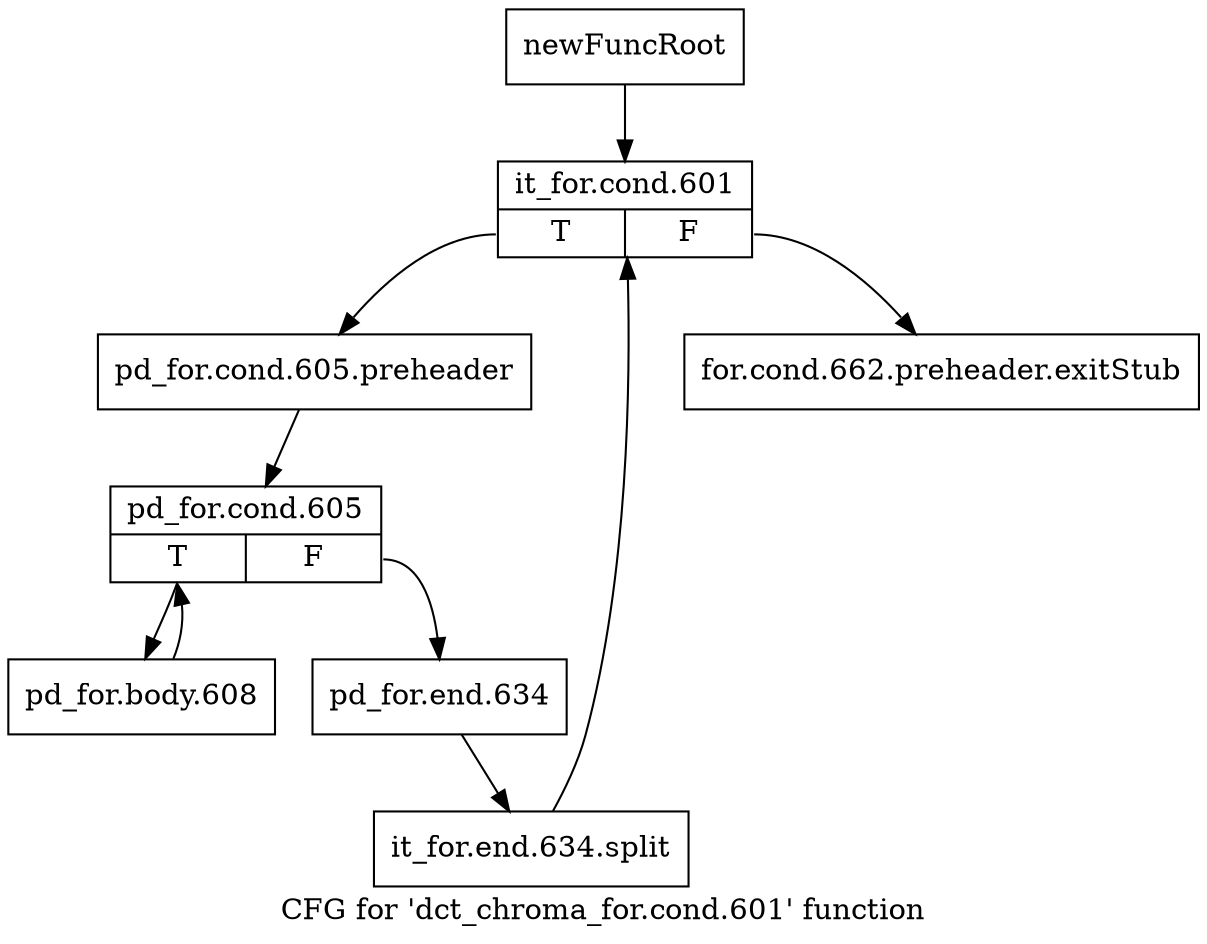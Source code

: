 digraph "CFG for 'dct_chroma_for.cond.601' function" {
	label="CFG for 'dct_chroma_for.cond.601' function";

	Node0x1fa45b0 [shape=record,label="{newFuncRoot}"];
	Node0x1fa45b0 -> Node0x1fa4650;
	Node0x1fa4600 [shape=record,label="{for.cond.662.preheader.exitStub}"];
	Node0x1fa4650 [shape=record,label="{it_for.cond.601|{<s0>T|<s1>F}}"];
	Node0x1fa4650:s0 -> Node0x1fa46a0;
	Node0x1fa4650:s1 -> Node0x1fa4600;
	Node0x1fa46a0 [shape=record,label="{pd_for.cond.605.preheader}"];
	Node0x1fa46a0 -> Node0x1fa46f0;
	Node0x1fa46f0 [shape=record,label="{pd_for.cond.605|{<s0>T|<s1>F}}"];
	Node0x1fa46f0:s0 -> Node0x1fa4790;
	Node0x1fa46f0:s1 -> Node0x1fa4740;
	Node0x1fa4740 [shape=record,label="{pd_for.end.634}"];
	Node0x1fa4740 -> Node0x3704090;
	Node0x3704090 [shape=record,label="{it_for.end.634.split}"];
	Node0x3704090 -> Node0x1fa4650;
	Node0x1fa4790 [shape=record,label="{pd_for.body.608}"];
	Node0x1fa4790 -> Node0x1fa46f0;
}
